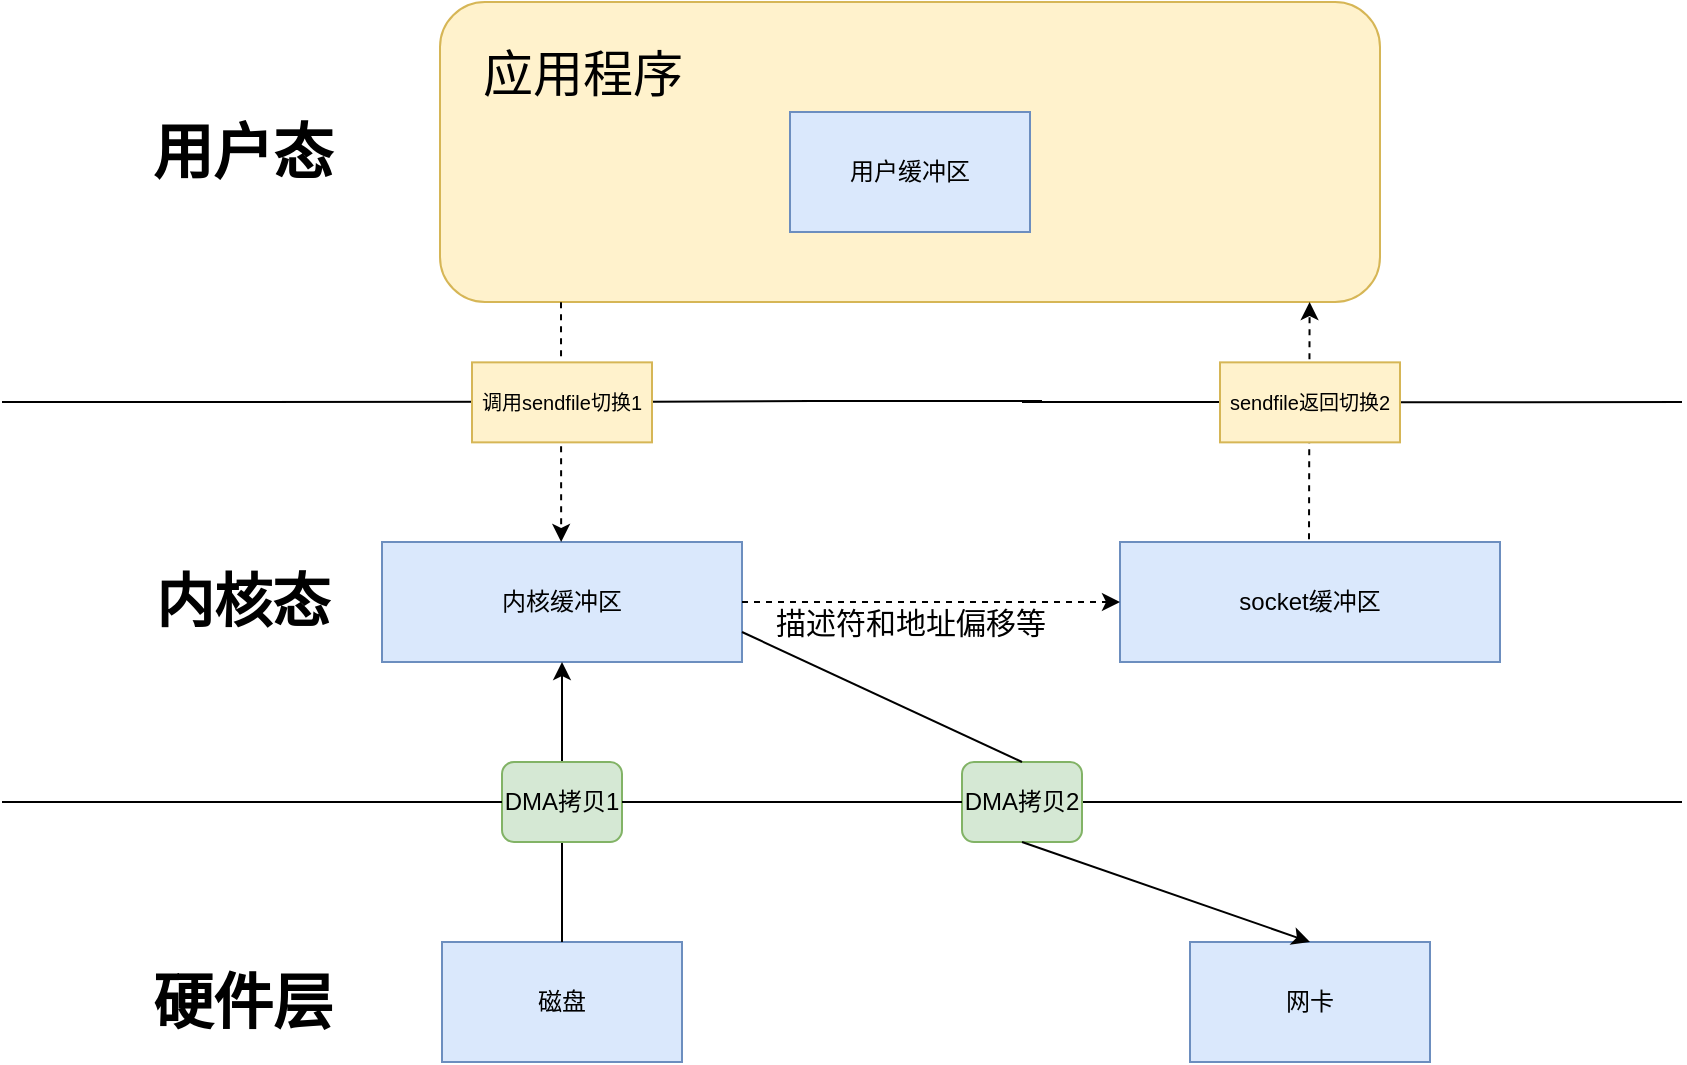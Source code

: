 <mxfile version="20.3.0" type="device"><diagram id="oPRd2fAUT4KP71HGXdn8" name="第 1 页"><mxGraphModel dx="2249" dy="865" grid="1" gridSize="10" guides="1" tooltips="1" connect="1" arrows="1" fold="1" page="1" pageScale="1" pageWidth="827" pageHeight="1169" math="0" shadow="0"><root><mxCell id="0"/><mxCell id="1" parent="0"/><mxCell id="JHdw9zbVbgqKv7Yk6Gmw-1" value="" style="rounded=1;whiteSpace=wrap;html=1;fillColor=#fff2cc;strokeColor=#d6b656;labelPosition=left;verticalLabelPosition=middle;align=right;verticalAlign=middle;" parent="1" vertex="1"><mxGeometry x="179" y="80" width="470" height="150" as="geometry"/></mxCell><mxCell id="JHdw9zbVbgqKv7Yk6Gmw-2" value="" style="endArrow=none;html=1;rounded=0;startArrow=none;" parent="1" source="EwUd76Hw-did9FxFRS11-5" edge="1"><mxGeometry width="50" height="50" relative="1" as="geometry"><mxPoint x="640" y="280" as="sourcePoint"/><mxPoint x="800" y="280" as="targetPoint"/></mxGeometry></mxCell><mxCell id="JHdw9zbVbgqKv7Yk6Gmw-5" value="socket缓冲区" style="rounded=0;whiteSpace=wrap;html=1;fillColor=#dae8fc;strokeColor=#6c8ebf;" parent="1" vertex="1"><mxGeometry x="519" y="350" width="190" height="60" as="geometry"/></mxCell><mxCell id="JHdw9zbVbgqKv7Yk6Gmw-9" value="用户缓冲区" style="rounded=0;whiteSpace=wrap;html=1;fillColor=#dae8fc;strokeColor=#6c8ebf;" parent="1" vertex="1"><mxGeometry x="354" y="135" width="120" height="60" as="geometry"/></mxCell><mxCell id="JHdw9zbVbgqKv7Yk6Gmw-10" value="磁盘" style="rounded=0;whiteSpace=wrap;html=1;fillColor=#dae8fc;strokeColor=#6c8ebf;" parent="1" vertex="1"><mxGeometry x="180" y="550" width="120" height="60" as="geometry"/></mxCell><mxCell id="JHdw9zbVbgqKv7Yk6Gmw-11" value="网卡" style="rounded=0;whiteSpace=wrap;html=1;fillColor=#dae8fc;strokeColor=#6c8ebf;" parent="1" vertex="1"><mxGeometry x="554" y="550" width="120" height="60" as="geometry"/></mxCell><mxCell id="JHdw9zbVbgqKv7Yk6Gmw-12" value="内核缓冲区" style="rounded=0;whiteSpace=wrap;html=1;fillColor=#dae8fc;strokeColor=#6c8ebf;" parent="1" vertex="1"><mxGeometry x="150" y="350" width="180" height="60" as="geometry"/></mxCell><mxCell id="JHdw9zbVbgqKv7Yk6Gmw-13" value="" style="endArrow=none;html=1;rounded=0;startArrow=none;" parent="1" source="JHdw9zbVbgqKv7Yk6Gmw-23" edge="1"><mxGeometry width="50" height="50" relative="1" as="geometry"><mxPoint x="40" y="480" as="sourcePoint"/><mxPoint x="800" y="480" as="targetPoint"/></mxGeometry></mxCell><mxCell id="JHdw9zbVbgqKv7Yk6Gmw-18" value="" style="endArrow=classic;html=1;rounded=0;exitX=0.5;exitY=0;exitDx=0;exitDy=0;entryX=0.5;entryY=1;entryDx=0;entryDy=0;" parent="1" source="JHdw9zbVbgqKv7Yk6Gmw-10" target="JHdw9zbVbgqKv7Yk6Gmw-12" edge="1"><mxGeometry width="50" height="50" relative="1" as="geometry"><mxPoint x="350" y="370" as="sourcePoint"/><mxPoint x="400" y="320" as="targetPoint"/></mxGeometry></mxCell><mxCell id="JHdw9zbVbgqKv7Yk6Gmw-20" value="DMA拷贝1" style="rounded=1;whiteSpace=wrap;html=1;fillColor=#d5e8d4;strokeColor=#82b366;" parent="1" vertex="1"><mxGeometry x="210" y="460" width="60" height="40" as="geometry"/></mxCell><mxCell id="JHdw9zbVbgqKv7Yk6Gmw-21" value="" style="endArrow=none;html=1;rounded=0;" parent="1" target="JHdw9zbVbgqKv7Yk6Gmw-20" edge="1"><mxGeometry width="50" height="50" relative="1" as="geometry"><mxPoint x="-40" y="480" as="sourcePoint"/><mxPoint x="760" y="480" as="targetPoint"/></mxGeometry></mxCell><mxCell id="JHdw9zbVbgqKv7Yk6Gmw-24" value="应用程序" style="text;html=1;align=center;verticalAlign=middle;resizable=0;points=[];autosize=1;strokeColor=none;fillColor=none;fontSize=25;" parent="1" vertex="1"><mxGeometry x="190" y="95" width="120" height="40" as="geometry"/></mxCell><mxCell id="JHdw9zbVbgqKv7Yk6Gmw-39" value="内核态" style="text;html=1;align=center;verticalAlign=middle;resizable=0;points=[];autosize=1;strokeColor=none;fillColor=none;fontSize=29;fontStyle=1" parent="1" vertex="1"><mxGeometry x="25" y="355" width="110" height="50" as="geometry"/></mxCell><mxCell id="JHdw9zbVbgqKv7Yk6Gmw-40" value="用户态" style="text;html=1;align=center;verticalAlign=middle;resizable=0;points=[];autosize=1;strokeColor=none;fillColor=none;fontSize=30;fontStyle=1" parent="1" vertex="1"><mxGeometry x="25" y="130" width="110" height="50" as="geometry"/></mxCell><mxCell id="JHdw9zbVbgqKv7Yk6Gmw-41" value="硬件层" style="text;html=1;align=center;verticalAlign=middle;resizable=0;points=[];autosize=1;strokeColor=none;fillColor=none;fontSize=30;fontStyle=1" parent="1" vertex="1"><mxGeometry x="25" y="555" width="110" height="50" as="geometry"/></mxCell><mxCell id="JHdw9zbVbgqKv7Yk6Gmw-46" value="" style="endArrow=none;html=1;rounded=0;startArrow=none;" parent="1" edge="1"><mxGeometry width="50" height="50" relative="1" as="geometry"><mxPoint x="360" y="279.5" as="sourcePoint"/><mxPoint x="480" y="279.5" as="targetPoint"/></mxGeometry></mxCell><mxCell id="JHdw9zbVbgqKv7Yk6Gmw-48" value="" style="endArrow=none;html=1;rounded=0;startArrow=none;" parent="1" edge="1"><mxGeometry width="50" height="50" relative="1" as="geometry"><mxPoint x="470" y="280" as="sourcePoint"/><mxPoint x="590" y="280" as="targetPoint"/></mxGeometry></mxCell><mxCell id="JHdw9zbVbgqKv7Yk6Gmw-52" value="" style="endArrow=none;html=1;rounded=0;startArrow=none;" parent="1" source="EwUd76Hw-did9FxFRS11-4" edge="1"><mxGeometry width="50" height="50" relative="1" as="geometry"><mxPoint x="325" y="279.735" as="sourcePoint"/><mxPoint x="365" y="279.5" as="targetPoint"/></mxGeometry></mxCell><mxCell id="JHdw9zbVbgqKv7Yk6Gmw-61" value="" style="endArrow=classic;html=1;rounded=0;fontSize=9;exitX=0.778;exitY=0;exitDx=0;exitDy=0;entryX=0.322;entryY=1.009;entryDx=0;entryDy=0;entryPerimeter=0;exitPerimeter=0;dashed=1;" parent="1" edge="1"><mxGeometry width="50" height="50" relative="1" as="geometry"><mxPoint x="613.5" y="348.65" as="sourcePoint"/><mxPoint x="613.8" y="230.0" as="targetPoint"/></mxGeometry></mxCell><mxCell id="EwUd76Hw-did9FxFRS11-2" value="" style="endArrow=none;html=1;rounded=0;" parent="1" edge="1"><mxGeometry width="50" height="50" relative="1" as="geometry"><mxPoint x="-40" y="280" as="sourcePoint"/><mxPoint x="235" y="279.912" as="targetPoint"/></mxGeometry></mxCell><mxCell id="EwUd76Hw-did9FxFRS11-3" value="" style="endArrow=classic;html=1;rounded=0;fontSize=9;entryX=0.206;entryY=-0.003;entryDx=0;entryDy=0;entryPerimeter=0;dashed=1;" parent="1" edge="1"><mxGeometry width="50" height="50" relative="1" as="geometry"><mxPoint x="239.5" y="230.18" as="sourcePoint"/><mxPoint x="239.58" y="350.0" as="targetPoint"/></mxGeometry></mxCell><mxCell id="EwUd76Hw-did9FxFRS11-4" value="&lt;font style=&quot;font-size: 10px;&quot;&gt;调用sendfile切换1&lt;/font&gt;" style="rounded=0;whiteSpace=wrap;html=1;fontSize=9;fillColor=#fff2cc;strokeColor=#d6b656;" parent="1" vertex="1"><mxGeometry x="195" y="260.18" width="90" height="40" as="geometry"/></mxCell><mxCell id="EwUd76Hw-did9FxFRS11-6" value="" style="endArrow=none;html=1;rounded=0;startArrow=none;" parent="1" target="EwUd76Hw-did9FxFRS11-5" edge="1"><mxGeometry width="50" height="50" relative="1" as="geometry"><mxPoint x="640" y="280" as="sourcePoint"/><mxPoint x="800" y="280" as="targetPoint"/></mxGeometry></mxCell><mxCell id="EwUd76Hw-did9FxFRS11-5" value="&lt;font style=&quot;font-size: 10px;&quot;&gt;sendfile返回切换2&lt;/font&gt;" style="rounded=0;whiteSpace=wrap;html=1;fontSize=9;fillColor=#fff2cc;strokeColor=#d6b656;" parent="1" vertex="1"><mxGeometry x="569" y="260.18" width="90" height="40" as="geometry"/></mxCell><mxCell id="qGCwGFst6Rw5W_NGuinz-1" value="" style="endArrow=classic;html=1;rounded=0;fontSize=10;exitX=1;exitY=0.5;exitDx=0;exitDy=0;entryX=0;entryY=0.5;entryDx=0;entryDy=0;dashed=1;" edge="1" parent="1" source="JHdw9zbVbgqKv7Yk6Gmw-12" target="JHdw9zbVbgqKv7Yk6Gmw-5"><mxGeometry width="50" height="50" relative="1" as="geometry"><mxPoint x="450" y="470" as="sourcePoint"/><mxPoint x="500" y="420" as="targetPoint"/></mxGeometry></mxCell><mxCell id="qGCwGFst6Rw5W_NGuinz-2" value="&lt;font style=&quot;font-size: 15px;&quot;&gt;描述符和地址偏移等&lt;/font&gt;" style="edgeLabel;html=1;align=center;verticalAlign=middle;resizable=0;points=[];fontSize=10;" vertex="1" connectable="0" parent="qGCwGFst6Rw5W_NGuinz-1"><mxGeometry x="0.249" y="1" relative="1" as="geometry"><mxPoint x="-34" y="11" as="offset"/></mxGeometry></mxCell><mxCell id="JHdw9zbVbgqKv7Yk6Gmw-23" value="DMA拷贝2" style="rounded=1;whiteSpace=wrap;html=1;fillColor=#d5e8d4;strokeColor=#82b366;" parent="1" vertex="1"><mxGeometry x="440" y="460" width="60" height="40" as="geometry"/></mxCell><mxCell id="qGCwGFst6Rw5W_NGuinz-3" value="" style="endArrow=none;html=1;rounded=0;startArrow=none;" edge="1" parent="1" source="JHdw9zbVbgqKv7Yk6Gmw-20" target="JHdw9zbVbgqKv7Yk6Gmw-23"><mxGeometry width="50" height="50" relative="1" as="geometry"><mxPoint x="270" y="480" as="sourcePoint"/><mxPoint x="800" y="480" as="targetPoint"/></mxGeometry></mxCell><mxCell id="qGCwGFst6Rw5W_NGuinz-4" value="" style="endArrow=none;html=1;rounded=0;fontSize=15;entryX=1;entryY=0.75;entryDx=0;entryDy=0;exitX=0.5;exitY=0;exitDx=0;exitDy=0;" edge="1" parent="1" source="JHdw9zbVbgqKv7Yk6Gmw-23" target="JHdw9zbVbgqKv7Yk6Gmw-12"><mxGeometry width="50" height="50" relative="1" as="geometry"><mxPoint x="450" y="460" as="sourcePoint"/><mxPoint x="500" y="410" as="targetPoint"/></mxGeometry></mxCell><mxCell id="qGCwGFst6Rw5W_NGuinz-5" value="" style="endArrow=classic;html=1;rounded=0;fontSize=15;exitX=0.5;exitY=1;exitDx=0;exitDy=0;entryX=0.5;entryY=0;entryDx=0;entryDy=0;" edge="1" parent="1" source="JHdw9zbVbgqKv7Yk6Gmw-23" target="JHdw9zbVbgqKv7Yk6Gmw-11"><mxGeometry width="50" height="50" relative="1" as="geometry"><mxPoint x="450" y="460" as="sourcePoint"/><mxPoint x="500" y="410" as="targetPoint"/></mxGeometry></mxCell></root></mxGraphModel></diagram></mxfile>
